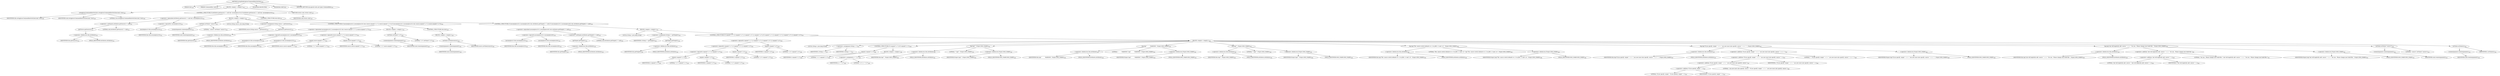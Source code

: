 digraph "setupModernJavacCommandlineSwitches" {  
"773" [label = <(METHOD,setupModernJavacCommandlineSwitches)<SUB>319</SUB>> ]
"26" [label = <(PARAM,this)<SUB>319</SUB>> ]
"774" [label = <(PARAM,Commandline cmd)<SUB>319</SUB>> ]
"775" [label = <(BLOCK,&lt;empty&gt;,&lt;empty&gt;)<SUB>319</SUB>> ]
"776" [label = <(setupJavacCommandlineSwitches,setupJavacCommandlineSwitches(cmd, true))<SUB>320</SUB>> ]
"25" [label = <(IDENTIFIER,this,setupJavacCommandlineSwitches(cmd, true))<SUB>320</SUB>> ]
"777" [label = <(IDENTIFIER,cmd,setupJavacCommandlineSwitches(cmd, true))<SUB>320</SUB>> ]
"778" [label = <(LITERAL,true,setupJavacCommandlineSwitches(cmd, true))<SUB>320</SUB>> ]
"779" [label = <(CONTROL_STRUCTURE,if (attributes.getSource() != null &amp;&amp; !assumeJava13()),if (attributes.getSource() != null &amp;&amp; !assumeJava13()))<SUB>321</SUB>> ]
"780" [label = <(&lt;operator&gt;.logicalAnd,attributes.getSource() != null &amp;&amp; !assumeJava13())<SUB>321</SUB>> ]
"781" [label = <(&lt;operator&gt;.notEquals,attributes.getSource() != null)<SUB>321</SUB>> ]
"782" [label = <(getSource,getSource())<SUB>321</SUB>> ]
"783" [label = <(&lt;operator&gt;.fieldAccess,this.attributes)<SUB>321</SUB>> ]
"784" [label = <(IDENTIFIER,this,getSource())<SUB>321</SUB>> ]
"785" [label = <(FIELD_IDENTIFIER,attributes,attributes)<SUB>321</SUB>> ]
"786" [label = <(LITERAL,null,attributes.getSource() != null)<SUB>321</SUB>> ]
"787" [label = <(&lt;operator&gt;.logicalNot,!assumeJava13())<SUB>321</SUB>> ]
"788" [label = <(assumeJava13,this.assumeJava13())<SUB>321</SUB>> ]
"27" [label = <(IDENTIFIER,this,this.assumeJava13())<SUB>321</SUB>> ]
"789" [label = <(BLOCK,&lt;empty&gt;,&lt;empty&gt;)<SUB>321</SUB>> ]
"790" [label = <(setValue,setValue(&quot;-source&quot;))<SUB>322</SUB>> ]
"791" [label = <(createArgument,createArgument())<SUB>322</SUB>> ]
"792" [label = <(IDENTIFIER,cmd,createArgument())<SUB>322</SUB>> ]
"793" [label = <(LITERAL,&quot;-source&quot;,setValue(&quot;-source&quot;))<SUB>322</SUB>> ]
"794" [label = <(LOCAL,String source: java.lang.String)> ]
"795" [label = <(&lt;operator&gt;.assignment,String source = getSource())<SUB>323</SUB>> ]
"796" [label = <(IDENTIFIER,source,String source = getSource())<SUB>323</SUB>> ]
"797" [label = <(getSource,getSource())<SUB>323</SUB>> ]
"798" [label = <(&lt;operator&gt;.fieldAccess,this.attributes)<SUB>323</SUB>> ]
"799" [label = <(IDENTIFIER,this,getSource())<SUB>323</SUB>> ]
"800" [label = <(FIELD_IDENTIFIER,attributes,attributes)<SUB>323</SUB>> ]
"801" [label = <(CONTROL_STRUCTURE,if ((assumeJava14() || assumeJava15()) &amp;&amp; (source.equals(&quot;1.1&quot;) || source.equals(&quot;1.2&quot;))),if ((assumeJava14() || assumeJava15()) &amp;&amp; (source.equals(&quot;1.1&quot;) || source.equals(&quot;1.2&quot;))))<SUB>324</SUB>> ]
"802" [label = <(&lt;operator&gt;.logicalAnd,(assumeJava14() || assumeJava15()) &amp;&amp; (source.equals(&quot;1.1&quot;) || source.equals(&quot;1.2&quot;)))<SUB>324</SUB>> ]
"803" [label = <(&lt;operator&gt;.logicalOr,assumeJava14() || assumeJava15())<SUB>324</SUB>> ]
"804" [label = <(assumeJava14,this.assumeJava14())<SUB>324</SUB>> ]
"28" [label = <(IDENTIFIER,this,this.assumeJava14())<SUB>324</SUB>> ]
"805" [label = <(assumeJava15,this.assumeJava15())<SUB>324</SUB>> ]
"29" [label = <(IDENTIFIER,this,this.assumeJava15())<SUB>324</SUB>> ]
"806" [label = <(&lt;operator&gt;.logicalOr,source.equals(&quot;1.1&quot;) || source.equals(&quot;1.2&quot;))<SUB>325</SUB>> ]
"807" [label = <(equals,source.equals(&quot;1.1&quot;))<SUB>325</SUB>> ]
"808" [label = <(IDENTIFIER,source,source.equals(&quot;1.1&quot;))<SUB>325</SUB>> ]
"809" [label = <(LITERAL,&quot;1.1&quot;,source.equals(&quot;1.1&quot;))<SUB>325</SUB>> ]
"810" [label = <(equals,source.equals(&quot;1.2&quot;))<SUB>325</SUB>> ]
"811" [label = <(IDENTIFIER,source,source.equals(&quot;1.2&quot;))<SUB>325</SUB>> ]
"812" [label = <(LITERAL,&quot;1.2&quot;,source.equals(&quot;1.2&quot;))<SUB>325</SUB>> ]
"813" [label = <(BLOCK,&lt;empty&gt;,&lt;empty&gt;)<SUB>325</SUB>> ]
"814" [label = <(setValue,setValue(&quot;1.3&quot;))<SUB>328</SUB>> ]
"815" [label = <(createArgument,createArgument())<SUB>328</SUB>> ]
"816" [label = <(IDENTIFIER,cmd,createArgument())<SUB>328</SUB>> ]
"817" [label = <(LITERAL,&quot;1.3&quot;,setValue(&quot;1.3&quot;))<SUB>328</SUB>> ]
"818" [label = <(CONTROL_STRUCTURE,else,else)<SUB>329</SUB>> ]
"819" [label = <(BLOCK,&lt;empty&gt;,&lt;empty&gt;)<SUB>329</SUB>> ]
"820" [label = <(setValue,setValue(source))<SUB>330</SUB>> ]
"821" [label = <(createArgument,createArgument())<SUB>330</SUB>> ]
"822" [label = <(IDENTIFIER,cmd,createArgument())<SUB>330</SUB>> ]
"823" [label = <(IDENTIFIER,source,setValue(source))<SUB>330</SUB>> ]
"824" [label = <(CONTROL_STRUCTURE,else,else)<SUB>332</SUB>> ]
"825" [label = <(CONTROL_STRUCTURE,if ((assumeJava15() || assumeJava16()) &amp;&amp; attributes.getTarget() != null),if ((assumeJava15() || assumeJava16()) &amp;&amp; attributes.getTarget() != null))<SUB>332</SUB>> ]
"826" [label = <(&lt;operator&gt;.logicalAnd,(assumeJava15() || assumeJava16()) &amp;&amp; attributes.getTarget() != null)<SUB>332</SUB>> ]
"827" [label = <(&lt;operator&gt;.logicalOr,assumeJava15() || assumeJava16())<SUB>332</SUB>> ]
"828" [label = <(assumeJava15,this.assumeJava15())<SUB>332</SUB>> ]
"30" [label = <(IDENTIFIER,this,this.assumeJava15())<SUB>332</SUB>> ]
"829" [label = <(assumeJava16,this.assumeJava16())<SUB>332</SUB>> ]
"31" [label = <(IDENTIFIER,this,this.assumeJava16())<SUB>332</SUB>> ]
"830" [label = <(&lt;operator&gt;.notEquals,attributes.getTarget() != null)<SUB>333</SUB>> ]
"831" [label = <(getTarget,getTarget())<SUB>333</SUB>> ]
"832" [label = <(&lt;operator&gt;.fieldAccess,this.attributes)<SUB>333</SUB>> ]
"833" [label = <(IDENTIFIER,this,getTarget())<SUB>333</SUB>> ]
"834" [label = <(FIELD_IDENTIFIER,attributes,attributes)<SUB>333</SUB>> ]
"835" [label = <(LITERAL,null,attributes.getTarget() != null)<SUB>333</SUB>> ]
"836" [label = <(BLOCK,&lt;empty&gt;,&lt;empty&gt;)<SUB>333</SUB>> ]
"837" [label = <(LOCAL,String t: java.lang.String)> ]
"838" [label = <(&lt;operator&gt;.assignment,String t = getTarget())<SUB>334</SUB>> ]
"839" [label = <(IDENTIFIER,t,String t = getTarget())<SUB>334</SUB>> ]
"840" [label = <(getTarget,getTarget())<SUB>334</SUB>> ]
"841" [label = <(&lt;operator&gt;.fieldAccess,this.attributes)<SUB>334</SUB>> ]
"842" [label = <(IDENTIFIER,this,getTarget())<SUB>334</SUB>> ]
"843" [label = <(FIELD_IDENTIFIER,attributes,attributes)<SUB>334</SUB>> ]
"844" [label = <(CONTROL_STRUCTURE,if (t.equals(&quot;1.1&quot;) || t.equals(&quot;1.2&quot;) || t.equals(&quot;1.3&quot;) || t.equals(&quot;1.4&quot;)),if (t.equals(&quot;1.1&quot;) || t.equals(&quot;1.2&quot;) || t.equals(&quot;1.3&quot;) || t.equals(&quot;1.4&quot;)))<SUB>335</SUB>> ]
"845" [label = <(&lt;operator&gt;.logicalOr,t.equals(&quot;1.1&quot;) || t.equals(&quot;1.2&quot;) || t.equals(&quot;1.3&quot;) || t.equals(&quot;1.4&quot;))<SUB>335</SUB>> ]
"846" [label = <(&lt;operator&gt;.logicalOr,t.equals(&quot;1.1&quot;) || t.equals(&quot;1.2&quot;) || t.equals(&quot;1.3&quot;))<SUB>335</SUB>> ]
"847" [label = <(&lt;operator&gt;.logicalOr,t.equals(&quot;1.1&quot;) || t.equals(&quot;1.2&quot;))<SUB>335</SUB>> ]
"848" [label = <(equals,t.equals(&quot;1.1&quot;))<SUB>335</SUB>> ]
"849" [label = <(IDENTIFIER,t,t.equals(&quot;1.1&quot;))<SUB>335</SUB>> ]
"850" [label = <(LITERAL,&quot;1.1&quot;,t.equals(&quot;1.1&quot;))<SUB>335</SUB>> ]
"851" [label = <(equals,t.equals(&quot;1.2&quot;))<SUB>335</SUB>> ]
"852" [label = <(IDENTIFIER,t,t.equals(&quot;1.2&quot;))<SUB>335</SUB>> ]
"853" [label = <(LITERAL,&quot;1.2&quot;,t.equals(&quot;1.2&quot;))<SUB>335</SUB>> ]
"854" [label = <(equals,t.equals(&quot;1.3&quot;))<SUB>335</SUB>> ]
"855" [label = <(IDENTIFIER,t,t.equals(&quot;1.3&quot;))<SUB>335</SUB>> ]
"856" [label = <(LITERAL,&quot;1.3&quot;,t.equals(&quot;1.3&quot;))<SUB>335</SUB>> ]
"857" [label = <(equals,t.equals(&quot;1.4&quot;))<SUB>336</SUB>> ]
"858" [label = <(IDENTIFIER,t,t.equals(&quot;1.4&quot;))<SUB>336</SUB>> ]
"859" [label = <(LITERAL,&quot;1.4&quot;,t.equals(&quot;1.4&quot;))<SUB>336</SUB>> ]
"860" [label = <(BLOCK,&lt;empty&gt;,&lt;empty&gt;)<SUB>336</SUB>> ]
"861" [label = <(LOCAL,String s: java.lang.String)> ]
"862" [label = <(&lt;operator&gt;.assignment,String s = t)<SUB>337</SUB>> ]
"863" [label = <(IDENTIFIER,s,String s = t)<SUB>337</SUB>> ]
"864" [label = <(IDENTIFIER,t,String s = t)<SUB>337</SUB>> ]
"865" [label = <(CONTROL_STRUCTURE,if (t.equals(&quot;1.1&quot;)),if (t.equals(&quot;1.1&quot;)))<SUB>338</SUB>> ]
"866" [label = <(equals,t.equals(&quot;1.1&quot;))<SUB>338</SUB>> ]
"867" [label = <(IDENTIFIER,t,t.equals(&quot;1.1&quot;))<SUB>338</SUB>> ]
"868" [label = <(LITERAL,&quot;1.1&quot;,t.equals(&quot;1.1&quot;))<SUB>338</SUB>> ]
"869" [label = <(BLOCK,&lt;empty&gt;,&lt;empty&gt;)<SUB>338</SUB>> ]
"870" [label = <(&lt;operator&gt;.assignment,s = &quot;1.2&quot;)<SUB>340</SUB>> ]
"871" [label = <(IDENTIFIER,s,s = &quot;1.2&quot;)<SUB>340</SUB>> ]
"872" [label = <(LITERAL,&quot;1.2&quot;,s = &quot;1.2&quot;)<SUB>340</SUB>> ]
"873" [label = <(log,log(&quot;&quot;, Project.MSG_WARN))<SUB>342</SUB>> ]
"874" [label = <(&lt;operator&gt;.fieldAccess,this.attributes)<SUB>342</SUB>> ]
"875" [label = <(IDENTIFIER,this,log(&quot;&quot;, Project.MSG_WARN))<SUB>342</SUB>> ]
"876" [label = <(FIELD_IDENTIFIER,attributes,attributes)<SUB>342</SUB>> ]
"877" [label = <(LITERAL,&quot;&quot;,log(&quot;&quot;, Project.MSG_WARN))<SUB>342</SUB>> ]
"878" [label = <(&lt;operator&gt;.fieldAccess,Project.MSG_WARN)<SUB>342</SUB>> ]
"879" [label = <(IDENTIFIER,Project,log(&quot;&quot;, Project.MSG_WARN))<SUB>342</SUB>> ]
"880" [label = <(FIELD_IDENTIFIER,MSG_WARN,MSG_WARN)<SUB>342</SUB>> ]
"881" [label = <(log,log(&quot;          WARNING&quot;, Project.MSG_WARN))<SUB>343</SUB>> ]
"882" [label = <(&lt;operator&gt;.fieldAccess,this.attributes)<SUB>343</SUB>> ]
"883" [label = <(IDENTIFIER,this,log(&quot;          WARNING&quot;, Project.MSG_WARN))<SUB>343</SUB>> ]
"884" [label = <(FIELD_IDENTIFIER,attributes,attributes)<SUB>343</SUB>> ]
"885" [label = <(LITERAL,&quot;          WARNING&quot;,log(&quot;          WARNING&quot;, Project.MSG_WARN))<SUB>343</SUB>> ]
"886" [label = <(&lt;operator&gt;.fieldAccess,Project.MSG_WARN)<SUB>343</SUB>> ]
"887" [label = <(IDENTIFIER,Project,log(&quot;          WARNING&quot;, Project.MSG_WARN))<SUB>343</SUB>> ]
"888" [label = <(FIELD_IDENTIFIER,MSG_WARN,MSG_WARN)<SUB>343</SUB>> ]
"889" [label = <(log,log(&quot;&quot;, Project.MSG_WARN))<SUB>344</SUB>> ]
"890" [label = <(&lt;operator&gt;.fieldAccess,this.attributes)<SUB>344</SUB>> ]
"891" [label = <(IDENTIFIER,this,log(&quot;&quot;, Project.MSG_WARN))<SUB>344</SUB>> ]
"892" [label = <(FIELD_IDENTIFIER,attributes,attributes)<SUB>344</SUB>> ]
"893" [label = <(LITERAL,&quot;&quot;,log(&quot;&quot;, Project.MSG_WARN))<SUB>344</SUB>> ]
"894" [label = <(&lt;operator&gt;.fieldAccess,Project.MSG_WARN)<SUB>344</SUB>> ]
"895" [label = <(IDENTIFIER,Project,log(&quot;&quot;, Project.MSG_WARN))<SUB>344</SUB>> ]
"896" [label = <(FIELD_IDENTIFIER,MSG_WARN,MSG_WARN)<SUB>344</SUB>> ]
"897" [label = <(log,log(&quot;The -source switch defaults to 1.5 in JDK 1.5 and 1.6.&quot;, Project.MSG_WARN))<SUB>345</SUB>> ]
"898" [label = <(&lt;operator&gt;.fieldAccess,this.attributes)<SUB>345</SUB>> ]
"899" [label = <(IDENTIFIER,this,log(&quot;The -source switch defaults to 1.5 in JDK 1.5 and 1.6.&quot;, Project.MSG_WARN))<SUB>345</SUB>> ]
"900" [label = <(FIELD_IDENTIFIER,attributes,attributes)<SUB>345</SUB>> ]
"901" [label = <(LITERAL,&quot;The -source switch defaults to 1.5 in JDK 1.5 and 1.6.&quot;,log(&quot;The -source switch defaults to 1.5 in JDK 1.5 and 1.6.&quot;, Project.MSG_WARN))<SUB>345</SUB>> ]
"902" [label = <(&lt;operator&gt;.fieldAccess,Project.MSG_WARN)<SUB>346</SUB>> ]
"903" [label = <(IDENTIFIER,Project,log(&quot;The -source switch defaults to 1.5 in JDK 1.5 and 1.6.&quot;, Project.MSG_WARN))<SUB>346</SUB>> ]
"904" [label = <(FIELD_IDENTIFIER,MSG_WARN,MSG_WARN)<SUB>346</SUB>> ]
"905" [label = <(log,log(&quot;If you specify -target &quot; + t + &quot; you now must also specify -source &quot; + s + &quot;.&quot;, Project.MSG_WARN))<SUB>347</SUB>> ]
"906" [label = <(&lt;operator&gt;.fieldAccess,this.attributes)<SUB>347</SUB>> ]
"907" [label = <(IDENTIFIER,this,log(&quot;If you specify -target &quot; + t + &quot; you now must also specify -source &quot; + s + &quot;.&quot;, Project.MSG_WARN))<SUB>347</SUB>> ]
"908" [label = <(FIELD_IDENTIFIER,attributes,attributes)<SUB>347</SUB>> ]
"909" [label = <(&lt;operator&gt;.addition,&quot;If you specify -target &quot; + t + &quot; you now must also specify -source &quot; + s + &quot;.&quot;)<SUB>347</SUB>> ]
"910" [label = <(&lt;operator&gt;.addition,&quot;If you specify -target &quot; + t + &quot; you now must also specify -source &quot; + s)<SUB>347</SUB>> ]
"911" [label = <(&lt;operator&gt;.addition,&quot;If you specify -target &quot; + t + &quot; you now must also specify -source &quot;)<SUB>347</SUB>> ]
"912" [label = <(&lt;operator&gt;.addition,&quot;If you specify -target &quot; + t)<SUB>347</SUB>> ]
"913" [label = <(LITERAL,&quot;If you specify -target &quot;,&quot;If you specify -target &quot; + t)<SUB>347</SUB>> ]
"914" [label = <(IDENTIFIER,t,&quot;If you specify -target &quot; + t)<SUB>347</SUB>> ]
"915" [label = <(LITERAL,&quot; you now must also specify -source &quot;,&quot;If you specify -target &quot; + t + &quot; you now must also specify -source &quot;)<SUB>348</SUB>> ]
"916" [label = <(IDENTIFIER,s,&quot;If you specify -target &quot; + t + &quot; you now must also specify -source &quot; + s)<SUB>348</SUB>> ]
"917" [label = <(LITERAL,&quot;.&quot;,&quot;If you specify -target &quot; + t + &quot; you now must also specify -source &quot; + s + &quot;.&quot;)<SUB>349</SUB>> ]
"918" [label = <(&lt;operator&gt;.fieldAccess,Project.MSG_WARN)<SUB>349</SUB>> ]
"919" [label = <(IDENTIFIER,Project,log(&quot;If you specify -target &quot; + t + &quot; you now must also specify -source &quot; + s + &quot;.&quot;, Project.MSG_WARN))<SUB>349</SUB>> ]
"920" [label = <(FIELD_IDENTIFIER,MSG_WARN,MSG_WARN)<SUB>349</SUB>> ]
"921" [label = <(log,log(&quot;Ant will implicitly add -source &quot; + s + &quot; for you.  Please change your build file.&quot;, Project.MSG_WARN))<SUB>350</SUB>> ]
"922" [label = <(&lt;operator&gt;.fieldAccess,this.attributes)<SUB>350</SUB>> ]
"923" [label = <(IDENTIFIER,this,log(&quot;Ant will implicitly add -source &quot; + s + &quot; for you.  Please change your build file.&quot;, Project.MSG_WARN))<SUB>350</SUB>> ]
"924" [label = <(FIELD_IDENTIFIER,attributes,attributes)<SUB>350</SUB>> ]
"925" [label = <(&lt;operator&gt;.addition,&quot;Ant will implicitly add -source &quot; + s + &quot; for you.  Please change your build file.&quot;)<SUB>350</SUB>> ]
"926" [label = <(&lt;operator&gt;.addition,&quot;Ant will implicitly add -source &quot; + s)<SUB>350</SUB>> ]
"927" [label = <(LITERAL,&quot;Ant will implicitly add -source &quot;,&quot;Ant will implicitly add -source &quot; + s)<SUB>350</SUB>> ]
"928" [label = <(IDENTIFIER,s,&quot;Ant will implicitly add -source &quot; + s)<SUB>350</SUB>> ]
"929" [label = <(LITERAL,&quot; for you.  Please change your build file.&quot;,&quot;Ant will implicitly add -source &quot; + s + &quot; for you.  Please change your build file.&quot;)<SUB>351</SUB>> ]
"930" [label = <(&lt;operator&gt;.fieldAccess,Project.MSG_WARN)<SUB>352</SUB>> ]
"931" [label = <(IDENTIFIER,Project,log(&quot;Ant will implicitly add -source &quot; + s + &quot; for you.  Please change your build file.&quot;, Project.MSG_WARN))<SUB>352</SUB>> ]
"932" [label = <(FIELD_IDENTIFIER,MSG_WARN,MSG_WARN)<SUB>352</SUB>> ]
"933" [label = <(setValue,setValue(&quot;-source&quot;))<SUB>353</SUB>> ]
"934" [label = <(createArgument,createArgument())<SUB>353</SUB>> ]
"935" [label = <(IDENTIFIER,cmd,createArgument())<SUB>353</SUB>> ]
"936" [label = <(LITERAL,&quot;-source&quot;,setValue(&quot;-source&quot;))<SUB>353</SUB>> ]
"937" [label = <(setValue,setValue(s))<SUB>354</SUB>> ]
"938" [label = <(createArgument,createArgument())<SUB>354</SUB>> ]
"939" [label = <(IDENTIFIER,cmd,createArgument())<SUB>354</SUB>> ]
"940" [label = <(IDENTIFIER,s,setValue(s))<SUB>354</SUB>> ]
"941" [label = <(RETURN,return cmd;,return cmd;)<SUB>357</SUB>> ]
"942" [label = <(IDENTIFIER,cmd,return cmd;)<SUB>357</SUB>> ]
"943" [label = <(MODIFIER,PROTECTED)> ]
"944" [label = <(MODIFIER,VIRTUAL)> ]
"945" [label = <(METHOD_RETURN,org.apache.tools.ant.types.Commandline)<SUB>319</SUB>> ]
  "773" -> "26" 
  "773" -> "774" 
  "773" -> "775" 
  "773" -> "943" 
  "773" -> "944" 
  "773" -> "945" 
  "775" -> "776" 
  "775" -> "779" 
  "775" -> "941" 
  "776" -> "25" 
  "776" -> "777" 
  "776" -> "778" 
  "779" -> "780" 
  "779" -> "789" 
  "779" -> "824" 
  "780" -> "781" 
  "780" -> "787" 
  "781" -> "782" 
  "781" -> "786" 
  "782" -> "783" 
  "783" -> "784" 
  "783" -> "785" 
  "787" -> "788" 
  "788" -> "27" 
  "789" -> "790" 
  "789" -> "794" 
  "789" -> "795" 
  "789" -> "801" 
  "790" -> "791" 
  "790" -> "793" 
  "791" -> "792" 
  "795" -> "796" 
  "795" -> "797" 
  "797" -> "798" 
  "798" -> "799" 
  "798" -> "800" 
  "801" -> "802" 
  "801" -> "813" 
  "801" -> "818" 
  "802" -> "803" 
  "802" -> "806" 
  "803" -> "804" 
  "803" -> "805" 
  "804" -> "28" 
  "805" -> "29" 
  "806" -> "807" 
  "806" -> "810" 
  "807" -> "808" 
  "807" -> "809" 
  "810" -> "811" 
  "810" -> "812" 
  "813" -> "814" 
  "814" -> "815" 
  "814" -> "817" 
  "815" -> "816" 
  "818" -> "819" 
  "819" -> "820" 
  "820" -> "821" 
  "820" -> "823" 
  "821" -> "822" 
  "824" -> "825" 
  "825" -> "826" 
  "825" -> "836" 
  "826" -> "827" 
  "826" -> "830" 
  "827" -> "828" 
  "827" -> "829" 
  "828" -> "30" 
  "829" -> "31" 
  "830" -> "831" 
  "830" -> "835" 
  "831" -> "832" 
  "832" -> "833" 
  "832" -> "834" 
  "836" -> "837" 
  "836" -> "838" 
  "836" -> "844" 
  "838" -> "839" 
  "838" -> "840" 
  "840" -> "841" 
  "841" -> "842" 
  "841" -> "843" 
  "844" -> "845" 
  "844" -> "860" 
  "845" -> "846" 
  "845" -> "857" 
  "846" -> "847" 
  "846" -> "854" 
  "847" -> "848" 
  "847" -> "851" 
  "848" -> "849" 
  "848" -> "850" 
  "851" -> "852" 
  "851" -> "853" 
  "854" -> "855" 
  "854" -> "856" 
  "857" -> "858" 
  "857" -> "859" 
  "860" -> "861" 
  "860" -> "862" 
  "860" -> "865" 
  "860" -> "873" 
  "860" -> "881" 
  "860" -> "889" 
  "860" -> "897" 
  "860" -> "905" 
  "860" -> "921" 
  "860" -> "933" 
  "860" -> "937" 
  "862" -> "863" 
  "862" -> "864" 
  "865" -> "866" 
  "865" -> "869" 
  "866" -> "867" 
  "866" -> "868" 
  "869" -> "870" 
  "870" -> "871" 
  "870" -> "872" 
  "873" -> "874" 
  "873" -> "877" 
  "873" -> "878" 
  "874" -> "875" 
  "874" -> "876" 
  "878" -> "879" 
  "878" -> "880" 
  "881" -> "882" 
  "881" -> "885" 
  "881" -> "886" 
  "882" -> "883" 
  "882" -> "884" 
  "886" -> "887" 
  "886" -> "888" 
  "889" -> "890" 
  "889" -> "893" 
  "889" -> "894" 
  "890" -> "891" 
  "890" -> "892" 
  "894" -> "895" 
  "894" -> "896" 
  "897" -> "898" 
  "897" -> "901" 
  "897" -> "902" 
  "898" -> "899" 
  "898" -> "900" 
  "902" -> "903" 
  "902" -> "904" 
  "905" -> "906" 
  "905" -> "909" 
  "905" -> "918" 
  "906" -> "907" 
  "906" -> "908" 
  "909" -> "910" 
  "909" -> "917" 
  "910" -> "911" 
  "910" -> "916" 
  "911" -> "912" 
  "911" -> "915" 
  "912" -> "913" 
  "912" -> "914" 
  "918" -> "919" 
  "918" -> "920" 
  "921" -> "922" 
  "921" -> "925" 
  "921" -> "930" 
  "922" -> "923" 
  "922" -> "924" 
  "925" -> "926" 
  "925" -> "929" 
  "926" -> "927" 
  "926" -> "928" 
  "930" -> "931" 
  "930" -> "932" 
  "933" -> "934" 
  "933" -> "936" 
  "934" -> "935" 
  "937" -> "938" 
  "937" -> "940" 
  "938" -> "939" 
  "941" -> "942" 
}
